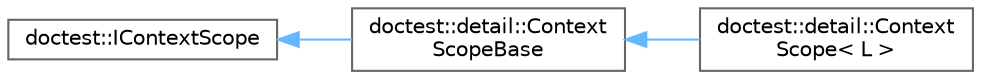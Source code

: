 digraph "Gráfico de Hierarquia de Classes"
{
 // LATEX_PDF_SIZE
  bgcolor="transparent";
  edge [fontname=Helvetica,fontsize=10,labelfontname=Helvetica,labelfontsize=10];
  node [fontname=Helvetica,fontsize=10,shape=box,height=0.2,width=0.4];
  rankdir="LR";
  Node0 [id="Node000000",label="doctest::IContextScope",height=0.2,width=0.4,color="grey40", fillcolor="white", style="filled",URL="$structdoctest_1_1IContextScope.html",tooltip=" "];
  Node0 -> Node1 [id="edge24_Node000000_Node000001",dir="back",color="steelblue1",style="solid",tooltip=" "];
  Node1 [id="Node000001",label="doctest::detail::Context\lScopeBase",height=0.2,width=0.4,color="grey40", fillcolor="white", style="filled",URL="$structdoctest_1_1detail_1_1ContextScopeBase.html",tooltip=" "];
  Node1 -> Node2 [id="edge25_Node000001_Node000002",dir="back",color="steelblue1",style="solid",tooltip=" "];
  Node2 [id="Node000002",label="doctest::detail::Context\lScope\< L \>",height=0.2,width=0.4,color="grey40", fillcolor="white", style="filled",URL="$classdoctest_1_1detail_1_1ContextScope.html",tooltip=" "];
}
